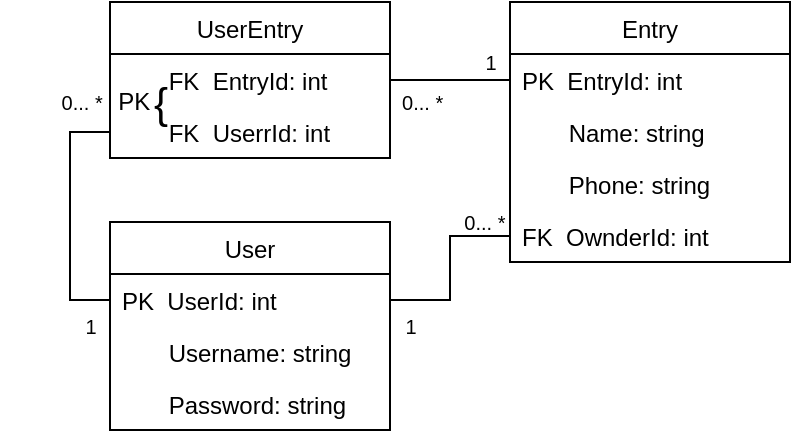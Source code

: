 <mxfile>
    <diagram id="JKIB0Y3aiI2F9tnWFaq9" name="Page-1">
        <mxGraphModel dx="727" dy="448" grid="1" gridSize="10" guides="1" tooltips="1" connect="1" arrows="1" fold="1" page="1" pageScale="1" pageWidth="827" pageHeight="1169" math="0" shadow="0">
            <root>
                <mxCell id="0"/>
                <mxCell id="1" parent="0"/>
                <mxCell id="12" value="UserEntry" style="swimlane;fontStyle=0;childLayout=stackLayout;horizontal=1;startSize=26;fillColor=none;horizontalStack=0;resizeParent=1;resizeParentMax=0;resizeLast=0;collapsible=1;marginBottom=0;" parent="1" vertex="1">
                    <mxGeometry x="420" y="170" width="140" height="78" as="geometry"/>
                </mxCell>
                <mxCell id="13" value="       FK  EntryId: int" style="text;strokeColor=none;fillColor=none;align=left;verticalAlign=top;spacingLeft=4;spacingRight=4;overflow=hidden;rotatable=0;points=[[0,0.5],[1,0.5]];portConstraint=eastwest;" parent="12" vertex="1">
                    <mxGeometry y="26" width="140" height="26" as="geometry"/>
                </mxCell>
                <mxCell id="16" value="       FK  UserrId: int" style="text;strokeColor=none;fillColor=none;align=left;verticalAlign=top;spacingLeft=4;spacingRight=4;overflow=hidden;rotatable=0;points=[[0,0.5],[1,0.5]];portConstraint=eastwest;" parent="12" vertex="1">
                    <mxGeometry y="52" width="140" height="26" as="geometry"/>
                </mxCell>
                <mxCell id="18" value="&lt;font style=&quot;font-size: 21px&quot;&gt;&amp;nbsp; &amp;nbsp; &amp;nbsp; &amp;nbsp; &amp;nbsp; &amp;nbsp; {&lt;/font&gt;" style="text;html=1;align=center;verticalAlign=middle;resizable=0;points=[];autosize=1;strokeColor=none;" parent="1" vertex="1">
                    <mxGeometry x="365" y="210" width="90" height="20" as="geometry"/>
                </mxCell>
                <mxCell id="2" value="User" style="swimlane;fontStyle=0;childLayout=stackLayout;horizontal=1;startSize=26;fillColor=none;horizontalStack=0;resizeParent=1;resizeParentMax=0;resizeLast=0;collapsible=1;marginBottom=0;" parent="1" vertex="1">
                    <mxGeometry x="420" y="280" width="140" height="104" as="geometry"/>
                </mxCell>
                <mxCell id="3" value="PK  UserId: int" style="text;strokeColor=none;fillColor=none;align=left;verticalAlign=top;spacingLeft=4;spacingRight=4;overflow=hidden;rotatable=0;points=[[0,0.5],[1,0.5]];portConstraint=eastwest;" parent="2" vertex="1">
                    <mxGeometry y="26" width="140" height="26" as="geometry"/>
                </mxCell>
                <mxCell id="4" value="       Username: string" style="text;strokeColor=none;fillColor=none;align=left;verticalAlign=top;spacingLeft=4;spacingRight=4;overflow=hidden;rotatable=0;points=[[0,0.5],[1,0.5]];portConstraint=eastwest;" parent="2" vertex="1">
                    <mxGeometry y="52" width="140" height="26" as="geometry"/>
                </mxCell>
                <mxCell id="5" value="       Password: string" style="text;strokeColor=none;fillColor=none;align=left;verticalAlign=top;spacingLeft=4;spacingRight=4;overflow=hidden;rotatable=0;points=[[0,0.5],[1,0.5]];portConstraint=eastwest;" parent="2" vertex="1">
                    <mxGeometry y="78" width="140" height="26" as="geometry"/>
                </mxCell>
                <mxCell id="7" value="Entry" style="swimlane;fontStyle=0;childLayout=stackLayout;horizontal=1;startSize=26;fillColor=none;horizontalStack=0;resizeParent=1;resizeParentMax=0;resizeLast=0;collapsible=1;marginBottom=0;" parent="1" vertex="1">
                    <mxGeometry x="620" y="170" width="140" height="130" as="geometry"/>
                </mxCell>
                <mxCell id="8" value="PK  EntryId: int" style="text;strokeColor=none;fillColor=none;align=left;verticalAlign=top;spacingLeft=4;spacingRight=4;overflow=hidden;rotatable=0;points=[[0,0.5],[1,0.5]];portConstraint=eastwest;" parent="7" vertex="1">
                    <mxGeometry y="26" width="140" height="26" as="geometry"/>
                </mxCell>
                <mxCell id="9" value="       Name: string" style="text;strokeColor=none;fillColor=none;align=left;verticalAlign=top;spacingLeft=4;spacingRight=4;overflow=hidden;rotatable=0;points=[[0,0.5],[1,0.5]];portConstraint=eastwest;" parent="7" vertex="1">
                    <mxGeometry y="52" width="140" height="26" as="geometry"/>
                </mxCell>
                <mxCell id="10" value="       Phone: string" style="text;strokeColor=none;fillColor=none;align=left;verticalAlign=top;spacingLeft=4;spacingRight=4;overflow=hidden;rotatable=0;points=[[0,0.5],[1,0.5]];portConstraint=eastwest;" parent="7" vertex="1">
                    <mxGeometry y="78" width="140" height="26" as="geometry"/>
                </mxCell>
                <mxCell id="11" value="FK  OwnderId: int" style="text;strokeColor=none;fillColor=none;align=left;verticalAlign=top;spacingLeft=4;spacingRight=4;overflow=hidden;rotatable=0;points=[[0,0.5],[1,0.5]];portConstraint=eastwest;" parent="7" vertex="1">
                    <mxGeometry y="104" width="140" height="26" as="geometry"/>
                </mxCell>
                <mxCell id="17" value="&amp;nbsp; &amp;nbsp; &amp;nbsp; &amp;nbsp; &amp;nbsp; &amp;nbsp; &amp;nbsp; PK&amp;nbsp;" style="text;html=1;align=center;verticalAlign=middle;resizable=0;points=[];autosize=1;strokeColor=none;" parent="1" vertex="1">
                    <mxGeometry x="370" y="210" width="80" height="20" as="geometry"/>
                </mxCell>
                <mxCell id="20" style="edgeStyle=orthogonalEdgeStyle;rounded=0;orthogonalLoop=1;jettySize=auto;html=1;exitX=0;exitY=0.5;exitDx=0;exitDy=0;entryX=0;entryY=0.5;entryDx=0;entryDy=0;endArrow=none;endFill=0;" parent="1" source="3" target="16" edge="1">
                    <mxGeometry relative="1" as="geometry"/>
                </mxCell>
                <mxCell id="23" style="edgeStyle=orthogonalEdgeStyle;rounded=0;orthogonalLoop=1;jettySize=auto;html=1;exitX=1;exitY=0.5;exitDx=0;exitDy=0;entryX=0;entryY=0.5;entryDx=0;entryDy=0;endArrow=none;endFill=0;" parent="1" source="3" target="11" edge="1">
                    <mxGeometry relative="1" as="geometry"/>
                </mxCell>
                <mxCell id="24" style="edgeStyle=orthogonalEdgeStyle;rounded=0;orthogonalLoop=1;jettySize=auto;html=1;exitX=1;exitY=0.5;exitDx=0;exitDy=0;entryX=0;entryY=0.5;entryDx=0;entryDy=0;endArrow=none;endFill=0;" parent="1" source="13" target="8" edge="1">
                    <mxGeometry relative="1" as="geometry"/>
                </mxCell>
                <mxCell id="25" value="1" style="text;html=1;align=center;verticalAlign=middle;resizable=0;points=[];autosize=1;strokeColor=none;fontSize=10;" parent="1" vertex="1">
                    <mxGeometry x="600" y="190" width="20" height="20" as="geometry"/>
                </mxCell>
                <mxCell id="26" value="0... *&amp;nbsp; &amp;nbsp;" style="text;html=1;align=center;verticalAlign=middle;resizable=0;points=[];autosize=1;strokeColor=none;fontSize=10;" parent="1" vertex="1">
                    <mxGeometry x="560" y="210" width="40" height="20" as="geometry"/>
                </mxCell>
                <mxCell id="27" value="1" style="text;html=1;align=center;verticalAlign=middle;resizable=0;points=[];autosize=1;strokeColor=none;fontSize=10;" parent="1" vertex="1">
                    <mxGeometry x="400" y="322" width="20" height="20" as="geometry"/>
                </mxCell>
                <mxCell id="28" value="&amp;nbsp; &amp;nbsp; 0... *" style="text;html=1;align=center;verticalAlign=middle;resizable=0;points=[];autosize=1;strokeColor=none;fontSize=10;" parent="1" vertex="1">
                    <mxGeometry x="375" y="210" width="50" height="20" as="geometry"/>
                </mxCell>
                <mxCell id="29" value="1" style="text;html=1;align=center;verticalAlign=middle;resizable=0;points=[];autosize=1;strokeColor=none;fontSize=10;" parent="1" vertex="1">
                    <mxGeometry x="560" y="322" width="20" height="20" as="geometry"/>
                </mxCell>
                <mxCell id="30" value="&amp;nbsp; &amp;nbsp; &amp;nbsp;0... *" style="text;html=1;align=center;verticalAlign=middle;resizable=0;points=[];autosize=1;strokeColor=none;fontSize=10;" parent="1" vertex="1">
                    <mxGeometry x="575" y="270" width="50" height="20" as="geometry"/>
                </mxCell>
            </root>
        </mxGraphModel>
    </diagram>
</mxfile>